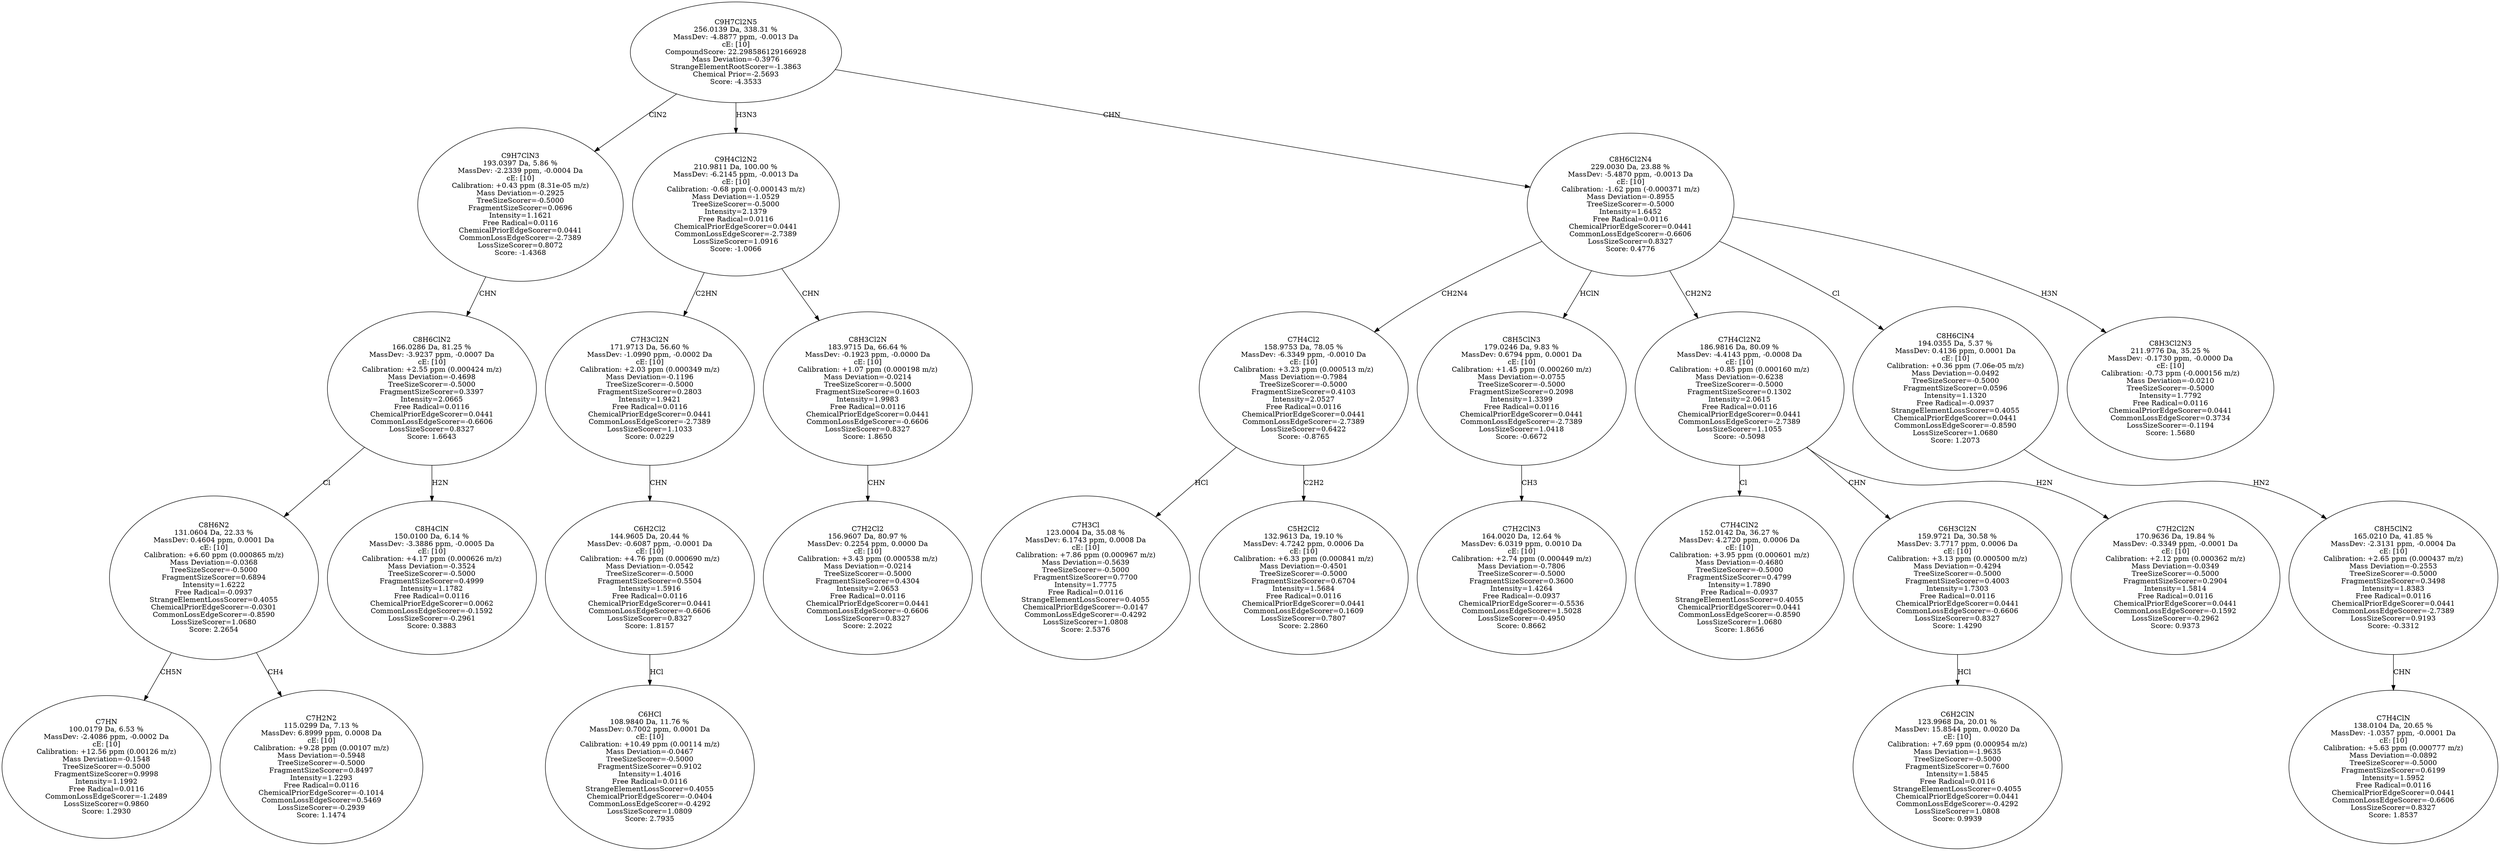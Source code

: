 strict digraph {
v1 [label="C7HN\n100.0179 Da, 6.53 %\nMassDev: -2.4086 ppm, -0.0002 Da\ncE: [10]\nCalibration: +12.56 ppm (0.00126 m/z)\nMass Deviation=-0.1548\nTreeSizeScorer=-0.5000\nFragmentSizeScorer=0.9998\nIntensity=1.1992\nFree Radical=0.0116\nCommonLossEdgeScorer=-1.2489\nLossSizeScorer=0.9860\nScore: 1.2930"];
v2 [label="C7H2N2\n115.0299 Da, 7.13 %\nMassDev: 6.8999 ppm, 0.0008 Da\ncE: [10]\nCalibration: +9.28 ppm (0.00107 m/z)\nMass Deviation=-0.5948\nTreeSizeScorer=-0.5000\nFragmentSizeScorer=0.8497\nIntensity=1.2293\nFree Radical=0.0116\nChemicalPriorEdgeScorer=-0.1014\nCommonLossEdgeScorer=0.5469\nLossSizeScorer=-0.2939\nScore: 1.1474"];
v3 [label="C8H6N2\n131.0604 Da, 22.33 %\nMassDev: 0.4604 ppm, 0.0001 Da\ncE: [10]\nCalibration: +6.60 ppm (0.000865 m/z)\nMass Deviation=-0.0368\nTreeSizeScorer=-0.5000\nFragmentSizeScorer=0.6894\nIntensity=1.6222\nFree Radical=-0.0937\nStrangeElementLossScorer=0.4055\nChemicalPriorEdgeScorer=-0.0301\nCommonLossEdgeScorer=-0.8590\nLossSizeScorer=1.0680\nScore: 2.2654"];
v4 [label="C8H4ClN\n150.0100 Da, 6.14 %\nMassDev: -3.3886 ppm, -0.0005 Da\ncE: [10]\nCalibration: +4.17 ppm (0.000626 m/z)\nMass Deviation=-0.3524\nTreeSizeScorer=-0.5000\nFragmentSizeScorer=0.4999\nIntensity=1.1782\nFree Radical=0.0116\nChemicalPriorEdgeScorer=0.0062\nCommonLossEdgeScorer=-0.1592\nLossSizeScorer=-0.2961\nScore: 0.3883"];
v5 [label="C8H6ClN2\n166.0286 Da, 81.25 %\nMassDev: -3.9237 ppm, -0.0007 Da\ncE: [10]\nCalibration: +2.55 ppm (0.000424 m/z)\nMass Deviation=-0.4698\nTreeSizeScorer=-0.5000\nFragmentSizeScorer=0.3397\nIntensity=2.0665\nFree Radical=0.0116\nChemicalPriorEdgeScorer=0.0441\nCommonLossEdgeScorer=-0.6606\nLossSizeScorer=0.8327\nScore: 1.6643"];
v6 [label="C9H7ClN3\n193.0397 Da, 5.86 %\nMassDev: -2.2339 ppm, -0.0004 Da\ncE: [10]\nCalibration: +0.43 ppm (8.31e-05 m/z)\nMass Deviation=-0.2925\nTreeSizeScorer=-0.5000\nFragmentSizeScorer=0.0696\nIntensity=1.1621\nFree Radical=0.0116\nChemicalPriorEdgeScorer=0.0441\nCommonLossEdgeScorer=-2.7389\nLossSizeScorer=0.8072\nScore: -1.4368"];
v7 [label="C6HCl\n108.9840 Da, 11.76 %\nMassDev: 0.7002 ppm, 0.0001 Da\ncE: [10]\nCalibration: +10.49 ppm (0.00114 m/z)\nMass Deviation=-0.0467\nTreeSizeScorer=-0.5000\nFragmentSizeScorer=0.9102\nIntensity=1.4016\nFree Radical=0.0116\nStrangeElementLossScorer=0.4055\nChemicalPriorEdgeScorer=-0.0404\nCommonLossEdgeScorer=-0.4292\nLossSizeScorer=1.0809\nScore: 2.7935"];
v8 [label="C6H2Cl2\n144.9605 Da, 20.44 %\nMassDev: -0.6087 ppm, -0.0001 Da\ncE: [10]\nCalibration: +4.76 ppm (0.000690 m/z)\nMass Deviation=-0.0542\nTreeSizeScorer=-0.5000\nFragmentSizeScorer=0.5504\nIntensity=1.5916\nFree Radical=0.0116\nChemicalPriorEdgeScorer=0.0441\nCommonLossEdgeScorer=-0.6606\nLossSizeScorer=0.8327\nScore: 1.8157"];
v9 [label="C7H3Cl2N\n171.9713 Da, 56.60 %\nMassDev: -1.0990 ppm, -0.0002 Da\ncE: [10]\nCalibration: +2.03 ppm (0.000349 m/z)\nMass Deviation=-0.1196\nTreeSizeScorer=-0.5000\nFragmentSizeScorer=0.2803\nIntensity=1.9421\nFree Radical=0.0116\nChemicalPriorEdgeScorer=0.0441\nCommonLossEdgeScorer=-2.7389\nLossSizeScorer=1.1033\nScore: 0.0229"];
v10 [label="C7H2Cl2\n156.9607 Da, 80.97 %\nMassDev: 0.2254 ppm, 0.0000 Da\ncE: [10]\nCalibration: +3.43 ppm (0.000538 m/z)\nMass Deviation=-0.0214\nTreeSizeScorer=-0.5000\nFragmentSizeScorer=0.4304\nIntensity=2.0653\nFree Radical=0.0116\nChemicalPriorEdgeScorer=0.0441\nCommonLossEdgeScorer=-0.6606\nLossSizeScorer=0.8327\nScore: 2.2022"];
v11 [label="C8H3Cl2N\n183.9715 Da, 66.64 %\nMassDev: -0.1923 ppm, -0.0000 Da\ncE: [10]\nCalibration: +1.07 ppm (0.000198 m/z)\nMass Deviation=-0.0214\nTreeSizeScorer=-0.5000\nFragmentSizeScorer=0.1603\nIntensity=1.9983\nFree Radical=0.0116\nChemicalPriorEdgeScorer=0.0441\nCommonLossEdgeScorer=-0.6606\nLossSizeScorer=0.8327\nScore: 1.8650"];
v12 [label="C9H4Cl2N2\n210.9811 Da, 100.00 %\nMassDev: -6.2145 ppm, -0.0013 Da\ncE: [10]\nCalibration: -0.68 ppm (-0.000143 m/z)\nMass Deviation=-1.0529\nTreeSizeScorer=-0.5000\nIntensity=2.1379\nFree Radical=0.0116\nChemicalPriorEdgeScorer=0.0441\nCommonLossEdgeScorer=-2.7389\nLossSizeScorer=1.0916\nScore: -1.0066"];
v13 [label="C7H3Cl\n123.0004 Da, 35.08 %\nMassDev: 6.1743 ppm, 0.0008 Da\ncE: [10]\nCalibration: +7.86 ppm (0.000967 m/z)\nMass Deviation=-0.5639\nTreeSizeScorer=-0.5000\nFragmentSizeScorer=0.7700\nIntensity=1.7775\nFree Radical=0.0116\nStrangeElementLossScorer=0.4055\nChemicalPriorEdgeScorer=-0.0147\nCommonLossEdgeScorer=-0.4292\nLossSizeScorer=1.0808\nScore: 2.5376"];
v14 [label="C5H2Cl2\n132.9613 Da, 19.10 %\nMassDev: 4.7242 ppm, 0.0006 Da\ncE: [10]\nCalibration: +6.33 ppm (0.000841 m/z)\nMass Deviation=-0.4501\nTreeSizeScorer=-0.5000\nFragmentSizeScorer=0.6704\nIntensity=1.5684\nFree Radical=0.0116\nChemicalPriorEdgeScorer=0.0441\nCommonLossEdgeScorer=0.1609\nLossSizeScorer=0.7807\nScore: 2.2860"];
v15 [label="C7H4Cl2\n158.9753 Da, 78.05 %\nMassDev: -6.3349 ppm, -0.0010 Da\ncE: [10]\nCalibration: +3.23 ppm (0.000513 m/z)\nMass Deviation=-0.7984\nTreeSizeScorer=-0.5000\nFragmentSizeScorer=0.4103\nIntensity=2.0527\nFree Radical=0.0116\nChemicalPriorEdgeScorer=0.0441\nCommonLossEdgeScorer=-2.7389\nLossSizeScorer=0.6422\nScore: -0.8765"];
v16 [label="C7H2ClN3\n164.0020 Da, 12.64 %\nMassDev: 6.0319 ppm, 0.0010 Da\ncE: [10]\nCalibration: +2.74 ppm (0.000449 m/z)\nMass Deviation=-0.7806\nTreeSizeScorer=-0.5000\nFragmentSizeScorer=0.3600\nIntensity=1.4264\nFree Radical=-0.0937\nChemicalPriorEdgeScorer=-0.5536\nCommonLossEdgeScorer=1.5028\nLossSizeScorer=-0.4950\nScore: 0.8662"];
v17 [label="C8H5ClN3\n179.0246 Da, 9.83 %\nMassDev: 0.6794 ppm, 0.0001 Da\ncE: [10]\nCalibration: +1.45 ppm (0.000260 m/z)\nMass Deviation=-0.0755\nTreeSizeScorer=-0.5000\nFragmentSizeScorer=0.2098\nIntensity=1.3399\nFree Radical=0.0116\nChemicalPriorEdgeScorer=0.0441\nCommonLossEdgeScorer=-2.7389\nLossSizeScorer=1.0418\nScore: -0.6672"];
v18 [label="C7H4ClN2\n152.0142 Da, 36.27 %\nMassDev: 4.2720 ppm, 0.0006 Da\ncE: [10]\nCalibration: +3.95 ppm (0.000601 m/z)\nMass Deviation=-0.4680\nTreeSizeScorer=-0.5000\nFragmentSizeScorer=0.4799\nIntensity=1.7890\nFree Radical=-0.0937\nStrangeElementLossScorer=0.4055\nChemicalPriorEdgeScorer=0.0441\nCommonLossEdgeScorer=-0.8590\nLossSizeScorer=1.0680\nScore: 1.8656"];
v19 [label="C6H2ClN\n123.9968 Da, 20.01 %\nMassDev: 15.8544 ppm, 0.0020 Da\ncE: [10]\nCalibration: +7.69 ppm (0.000954 m/z)\nMass Deviation=-1.9635\nTreeSizeScorer=-0.5000\nFragmentSizeScorer=0.7600\nIntensity=1.5845\nFree Radical=0.0116\nStrangeElementLossScorer=0.4055\nChemicalPriorEdgeScorer=0.0441\nCommonLossEdgeScorer=-0.4292\nLossSizeScorer=1.0808\nScore: 0.9939"];
v20 [label="C6H3Cl2N\n159.9721 Da, 30.58 %\nMassDev: 3.7717 ppm, 0.0006 Da\ncE: [10]\nCalibration: +3.13 ppm (0.000500 m/z)\nMass Deviation=-0.4294\nTreeSizeScorer=-0.5000\nFragmentSizeScorer=0.4003\nIntensity=1.7303\nFree Radical=0.0116\nChemicalPriorEdgeScorer=0.0441\nCommonLossEdgeScorer=-0.6606\nLossSizeScorer=0.8327\nScore: 1.4290"];
v21 [label="C7H2Cl2N\n170.9636 Da, 19.84 %\nMassDev: -0.3349 ppm, -0.0001 Da\ncE: [10]\nCalibration: +2.12 ppm (0.000362 m/z)\nMass Deviation=-0.0349\nTreeSizeScorer=-0.5000\nFragmentSizeScorer=0.2904\nIntensity=1.5814\nFree Radical=0.0116\nChemicalPriorEdgeScorer=0.0441\nCommonLossEdgeScorer=-0.1592\nLossSizeScorer=-0.2962\nScore: 0.9373"];
v22 [label="C7H4Cl2N2\n186.9816 Da, 80.09 %\nMassDev: -4.4143 ppm, -0.0008 Da\ncE: [10]\nCalibration: +0.85 ppm (0.000160 m/z)\nMass Deviation=-0.6238\nTreeSizeScorer=-0.5000\nFragmentSizeScorer=0.1302\nIntensity=2.0615\nFree Radical=0.0116\nChemicalPriorEdgeScorer=0.0441\nCommonLossEdgeScorer=-2.7389\nLossSizeScorer=1.1055\nScore: -0.5098"];
v23 [label="C7H4ClN\n138.0104 Da, 20.65 %\nMassDev: -1.0357 ppm, -0.0001 Da\ncE: [10]\nCalibration: +5.63 ppm (0.000777 m/z)\nMass Deviation=-0.0892\nTreeSizeScorer=-0.5000\nFragmentSizeScorer=0.6199\nIntensity=1.5952\nFree Radical=0.0116\nChemicalPriorEdgeScorer=0.0441\nCommonLossEdgeScorer=-0.6606\nLossSizeScorer=0.8327\nScore: 1.8537"];
v24 [label="C8H5ClN2\n165.0210 Da, 41.85 %\nMassDev: -2.3131 ppm, -0.0004 Da\ncE: [10]\nCalibration: +2.65 ppm (0.000437 m/z)\nMass Deviation=-0.2553\nTreeSizeScorer=-0.5000\nFragmentSizeScorer=0.3498\nIntensity=1.8383\nFree Radical=0.0116\nChemicalPriorEdgeScorer=0.0441\nCommonLossEdgeScorer=-2.7389\nLossSizeScorer=0.9193\nScore: -0.3312"];
v25 [label="C8H6ClN4\n194.0355 Da, 5.37 %\nMassDev: 0.4136 ppm, 0.0001 Da\ncE: [10]\nCalibration: +0.36 ppm (7.06e-05 m/z)\nMass Deviation=-0.0492\nTreeSizeScorer=-0.5000\nFragmentSizeScorer=0.0596\nIntensity=1.1320\nFree Radical=-0.0937\nStrangeElementLossScorer=0.4055\nChemicalPriorEdgeScorer=0.0441\nCommonLossEdgeScorer=-0.8590\nLossSizeScorer=1.0680\nScore: 1.2073"];
v26 [label="C8H3Cl2N3\n211.9776 Da, 35.25 %\nMassDev: -0.1730 ppm, -0.0000 Da\ncE: [10]\nCalibration: -0.73 ppm (-0.000156 m/z)\nMass Deviation=-0.0210\nTreeSizeScorer=-0.5000\nIntensity=1.7792\nFree Radical=0.0116\nChemicalPriorEdgeScorer=0.0441\nCommonLossEdgeScorer=0.3734\nLossSizeScorer=-0.1194\nScore: 1.5680"];
v27 [label="C8H6Cl2N4\n229.0030 Da, 23.88 %\nMassDev: -5.4870 ppm, -0.0013 Da\ncE: [10]\nCalibration: -1.62 ppm (-0.000371 m/z)\nMass Deviation=-0.8955\nTreeSizeScorer=-0.5000\nIntensity=1.6452\nFree Radical=0.0116\nChemicalPriorEdgeScorer=0.0441\nCommonLossEdgeScorer=-0.6606\nLossSizeScorer=0.8327\nScore: 0.4776"];
v28 [label="C9H7Cl2N5\n256.0139 Da, 338.31 %\nMassDev: -4.8877 ppm, -0.0013 Da\ncE: [10]\nCompoundScore: 22.298586129166928\nMass Deviation=-0.3976\nStrangeElementRootScorer=-1.3863\nChemical Prior=-2.5693\nScore: -4.3533"];
v3 -> v1 [label="CH5N"];
v3 -> v2 [label="CH4"];
v5 -> v3 [label="Cl"];
v5 -> v4 [label="H2N"];
v6 -> v5 [label="CHN"];
v28 -> v6 [label="ClN2"];
v8 -> v7 [label="HCl"];
v9 -> v8 [label="CHN"];
v12 -> v9 [label="C2HN"];
v11 -> v10 [label="CHN"];
v12 -> v11 [label="CHN"];
v28 -> v12 [label="H3N3"];
v15 -> v13 [label="HCl"];
v15 -> v14 [label="C2H2"];
v27 -> v15 [label="CH2N4"];
v17 -> v16 [label="CH3"];
v27 -> v17 [label="HClN"];
v22 -> v18 [label="Cl"];
v20 -> v19 [label="HCl"];
v22 -> v20 [label="CHN"];
v22 -> v21 [label="H2N"];
v27 -> v22 [label="CH2N2"];
v24 -> v23 [label="CHN"];
v25 -> v24 [label="HN2"];
v27 -> v25 [label="Cl"];
v27 -> v26 [label="H3N"];
v28 -> v27 [label="CHN"];
}